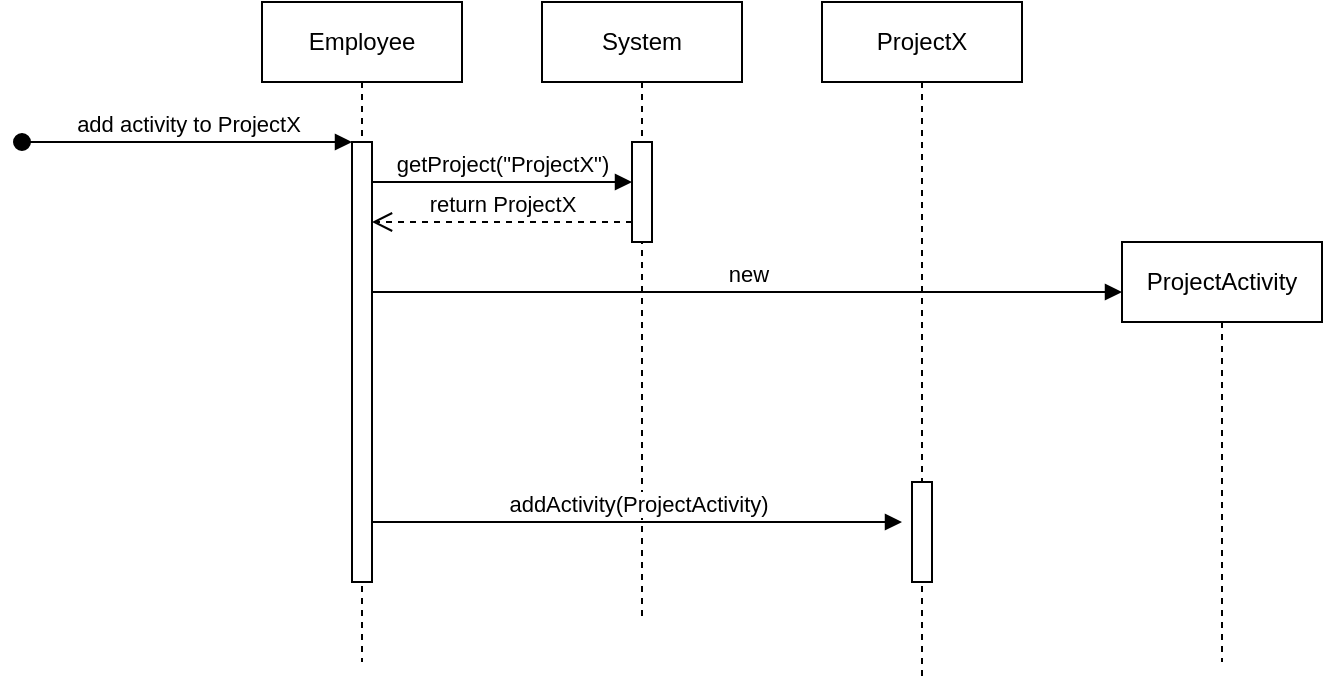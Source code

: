<mxfile version="24.3.1" type="device">
  <diagram name="Page-1" id="2YBvvXClWsGukQMizWep">
    <mxGraphModel dx="921" dy="509" grid="0" gridSize="10" guides="0" tooltips="1" connect="1" arrows="1" fold="1" page="1" pageScale="1" pageWidth="850" pageHeight="1100" math="0" shadow="0">
      <root>
        <mxCell id="0" />
        <mxCell id="1" parent="0" />
        <mxCell id="aM9ryv3xv72pqoxQDRHE-1" value="Employee" style="shape=umlLifeline;perimeter=lifelinePerimeter;whiteSpace=wrap;html=1;container=0;dropTarget=0;collapsible=0;recursiveResize=0;outlineConnect=0;portConstraint=eastwest;newEdgeStyle={&quot;edgeStyle&quot;:&quot;elbowEdgeStyle&quot;,&quot;elbow&quot;:&quot;vertical&quot;,&quot;curved&quot;:0,&quot;rounded&quot;:0};" parent="1" vertex="1">
          <mxGeometry x="184" y="54" width="100" height="330" as="geometry" />
        </mxCell>
        <mxCell id="aM9ryv3xv72pqoxQDRHE-2" value="" style="html=1;points=[];perimeter=orthogonalPerimeter;outlineConnect=0;targetShapes=umlLifeline;portConstraint=eastwest;newEdgeStyle={&quot;edgeStyle&quot;:&quot;elbowEdgeStyle&quot;,&quot;elbow&quot;:&quot;vertical&quot;,&quot;curved&quot;:0,&quot;rounded&quot;:0};" parent="aM9ryv3xv72pqoxQDRHE-1" vertex="1">
          <mxGeometry x="45" y="70" width="10" height="220" as="geometry" />
        </mxCell>
        <mxCell id="aM9ryv3xv72pqoxQDRHE-3" value="add activity to ProjectX" style="html=1;verticalAlign=bottom;startArrow=oval;endArrow=block;startSize=8;edgeStyle=elbowEdgeStyle;elbow=vertical;curved=0;rounded=0;" parent="aM9ryv3xv72pqoxQDRHE-1" target="aM9ryv3xv72pqoxQDRHE-2" edge="1">
          <mxGeometry relative="1" as="geometry">
            <mxPoint x="-120" y="70" as="sourcePoint" />
            <mxPoint x="45" y="70.14" as="targetPoint" />
          </mxGeometry>
        </mxCell>
        <mxCell id="_zqUpteYSgFppnQGAuup-6" value="getProject(&quot;ProjectX&quot;)" style="html=1;verticalAlign=bottom;endArrow=block;curved=0;rounded=0;" parent="1" target="PLMixNP9zVYm_wW4tpXz-2" edge="1">
          <mxGeometry width="80" relative="1" as="geometry">
            <mxPoint x="239" y="144" as="sourcePoint" />
            <mxPoint x="404" y="144" as="targetPoint" />
          </mxGeometry>
        </mxCell>
        <mxCell id="PLMixNP9zVYm_wW4tpXz-1" value="System" style="shape=umlLifeline;perimeter=lifelinePerimeter;whiteSpace=wrap;html=1;container=0;dropTarget=0;collapsible=0;recursiveResize=0;outlineConnect=0;portConstraint=eastwest;newEdgeStyle={&quot;edgeStyle&quot;:&quot;elbowEdgeStyle&quot;,&quot;elbow&quot;:&quot;vertical&quot;,&quot;curved&quot;:0,&quot;rounded&quot;:0};" parent="1" vertex="1">
          <mxGeometry x="324" y="54" width="100" height="310" as="geometry" />
        </mxCell>
        <mxCell id="PLMixNP9zVYm_wW4tpXz-2" value="" style="html=1;points=[];perimeter=orthogonalPerimeter;outlineConnect=0;targetShapes=umlLifeline;portConstraint=eastwest;newEdgeStyle={&quot;edgeStyle&quot;:&quot;elbowEdgeStyle&quot;,&quot;elbow&quot;:&quot;vertical&quot;,&quot;curved&quot;:0,&quot;rounded&quot;:0};" parent="PLMixNP9zVYm_wW4tpXz-1" vertex="1">
          <mxGeometry x="45" y="70" width="10" height="50" as="geometry" />
        </mxCell>
        <mxCell id="PLMixNP9zVYm_wW4tpXz-4" value="return ProjectX" style="html=1;verticalAlign=bottom;endArrow=open;dashed=1;endSize=8;curved=0;rounded=0;" parent="1" source="PLMixNP9zVYm_wW4tpXz-2" edge="1">
          <mxGeometry relative="1" as="geometry">
            <mxPoint x="394" y="164" as="sourcePoint" />
            <mxPoint x="239" y="164" as="targetPoint" />
          </mxGeometry>
        </mxCell>
        <mxCell id="PLMixNP9zVYm_wW4tpXz-5" value="ProjectX" style="shape=umlLifeline;perimeter=lifelinePerimeter;whiteSpace=wrap;html=1;container=0;dropTarget=0;collapsible=0;recursiveResize=0;outlineConnect=0;portConstraint=eastwest;newEdgeStyle={&quot;edgeStyle&quot;:&quot;elbowEdgeStyle&quot;,&quot;elbow&quot;:&quot;vertical&quot;,&quot;curved&quot;:0,&quot;rounded&quot;:0};" parent="1" vertex="1">
          <mxGeometry x="464" y="54" width="100" height="340" as="geometry" />
        </mxCell>
        <mxCell id="PLMixNP9zVYm_wW4tpXz-6" value="" style="html=1;points=[];perimeter=orthogonalPerimeter;outlineConnect=0;targetShapes=umlLifeline;portConstraint=eastwest;newEdgeStyle={&quot;edgeStyle&quot;:&quot;elbowEdgeStyle&quot;,&quot;elbow&quot;:&quot;vertical&quot;,&quot;curved&quot;:0,&quot;rounded&quot;:0};" parent="PLMixNP9zVYm_wW4tpXz-5" vertex="1">
          <mxGeometry x="45" y="240" width="10" height="50" as="geometry" />
        </mxCell>
        <mxCell id="PLMixNP9zVYm_wW4tpXz-8" value="addActivity(ProjectActivity)" style="html=1;verticalAlign=bottom;endArrow=block;curved=0;rounded=0;" parent="1" edge="1">
          <mxGeometry width="80" relative="1" as="geometry">
            <mxPoint x="239" y="314" as="sourcePoint" />
            <mxPoint x="504" y="314" as="targetPoint" />
          </mxGeometry>
        </mxCell>
        <mxCell id="PLMixNP9zVYm_wW4tpXz-12" value="new" style="html=1;verticalAlign=bottom;endArrow=block;curved=0;rounded=0;entryX=0;entryY=0.5;entryDx=0;entryDy=0;" parent="1" source="aM9ryv3xv72pqoxQDRHE-2" edge="1">
          <mxGeometry width="80" relative="1" as="geometry">
            <mxPoint x="244" y="199" as="sourcePoint" />
            <mxPoint x="614" y="199" as="targetPoint" />
          </mxGeometry>
        </mxCell>
        <mxCell id="3HTUQ4tcKLiz7Vf0ybn0-3" value="ProjectActivity" style="shape=umlLifeline;perimeter=lifelinePerimeter;whiteSpace=wrap;html=1;container=0;dropTarget=0;collapsible=0;recursiveResize=0;outlineConnect=0;portConstraint=eastwest;newEdgeStyle={&quot;edgeStyle&quot;:&quot;elbowEdgeStyle&quot;,&quot;elbow&quot;:&quot;vertical&quot;,&quot;curved&quot;:0,&quot;rounded&quot;:0};" vertex="1" parent="1">
          <mxGeometry x="614" y="174" width="100" height="210" as="geometry" />
        </mxCell>
      </root>
    </mxGraphModel>
  </diagram>
</mxfile>
